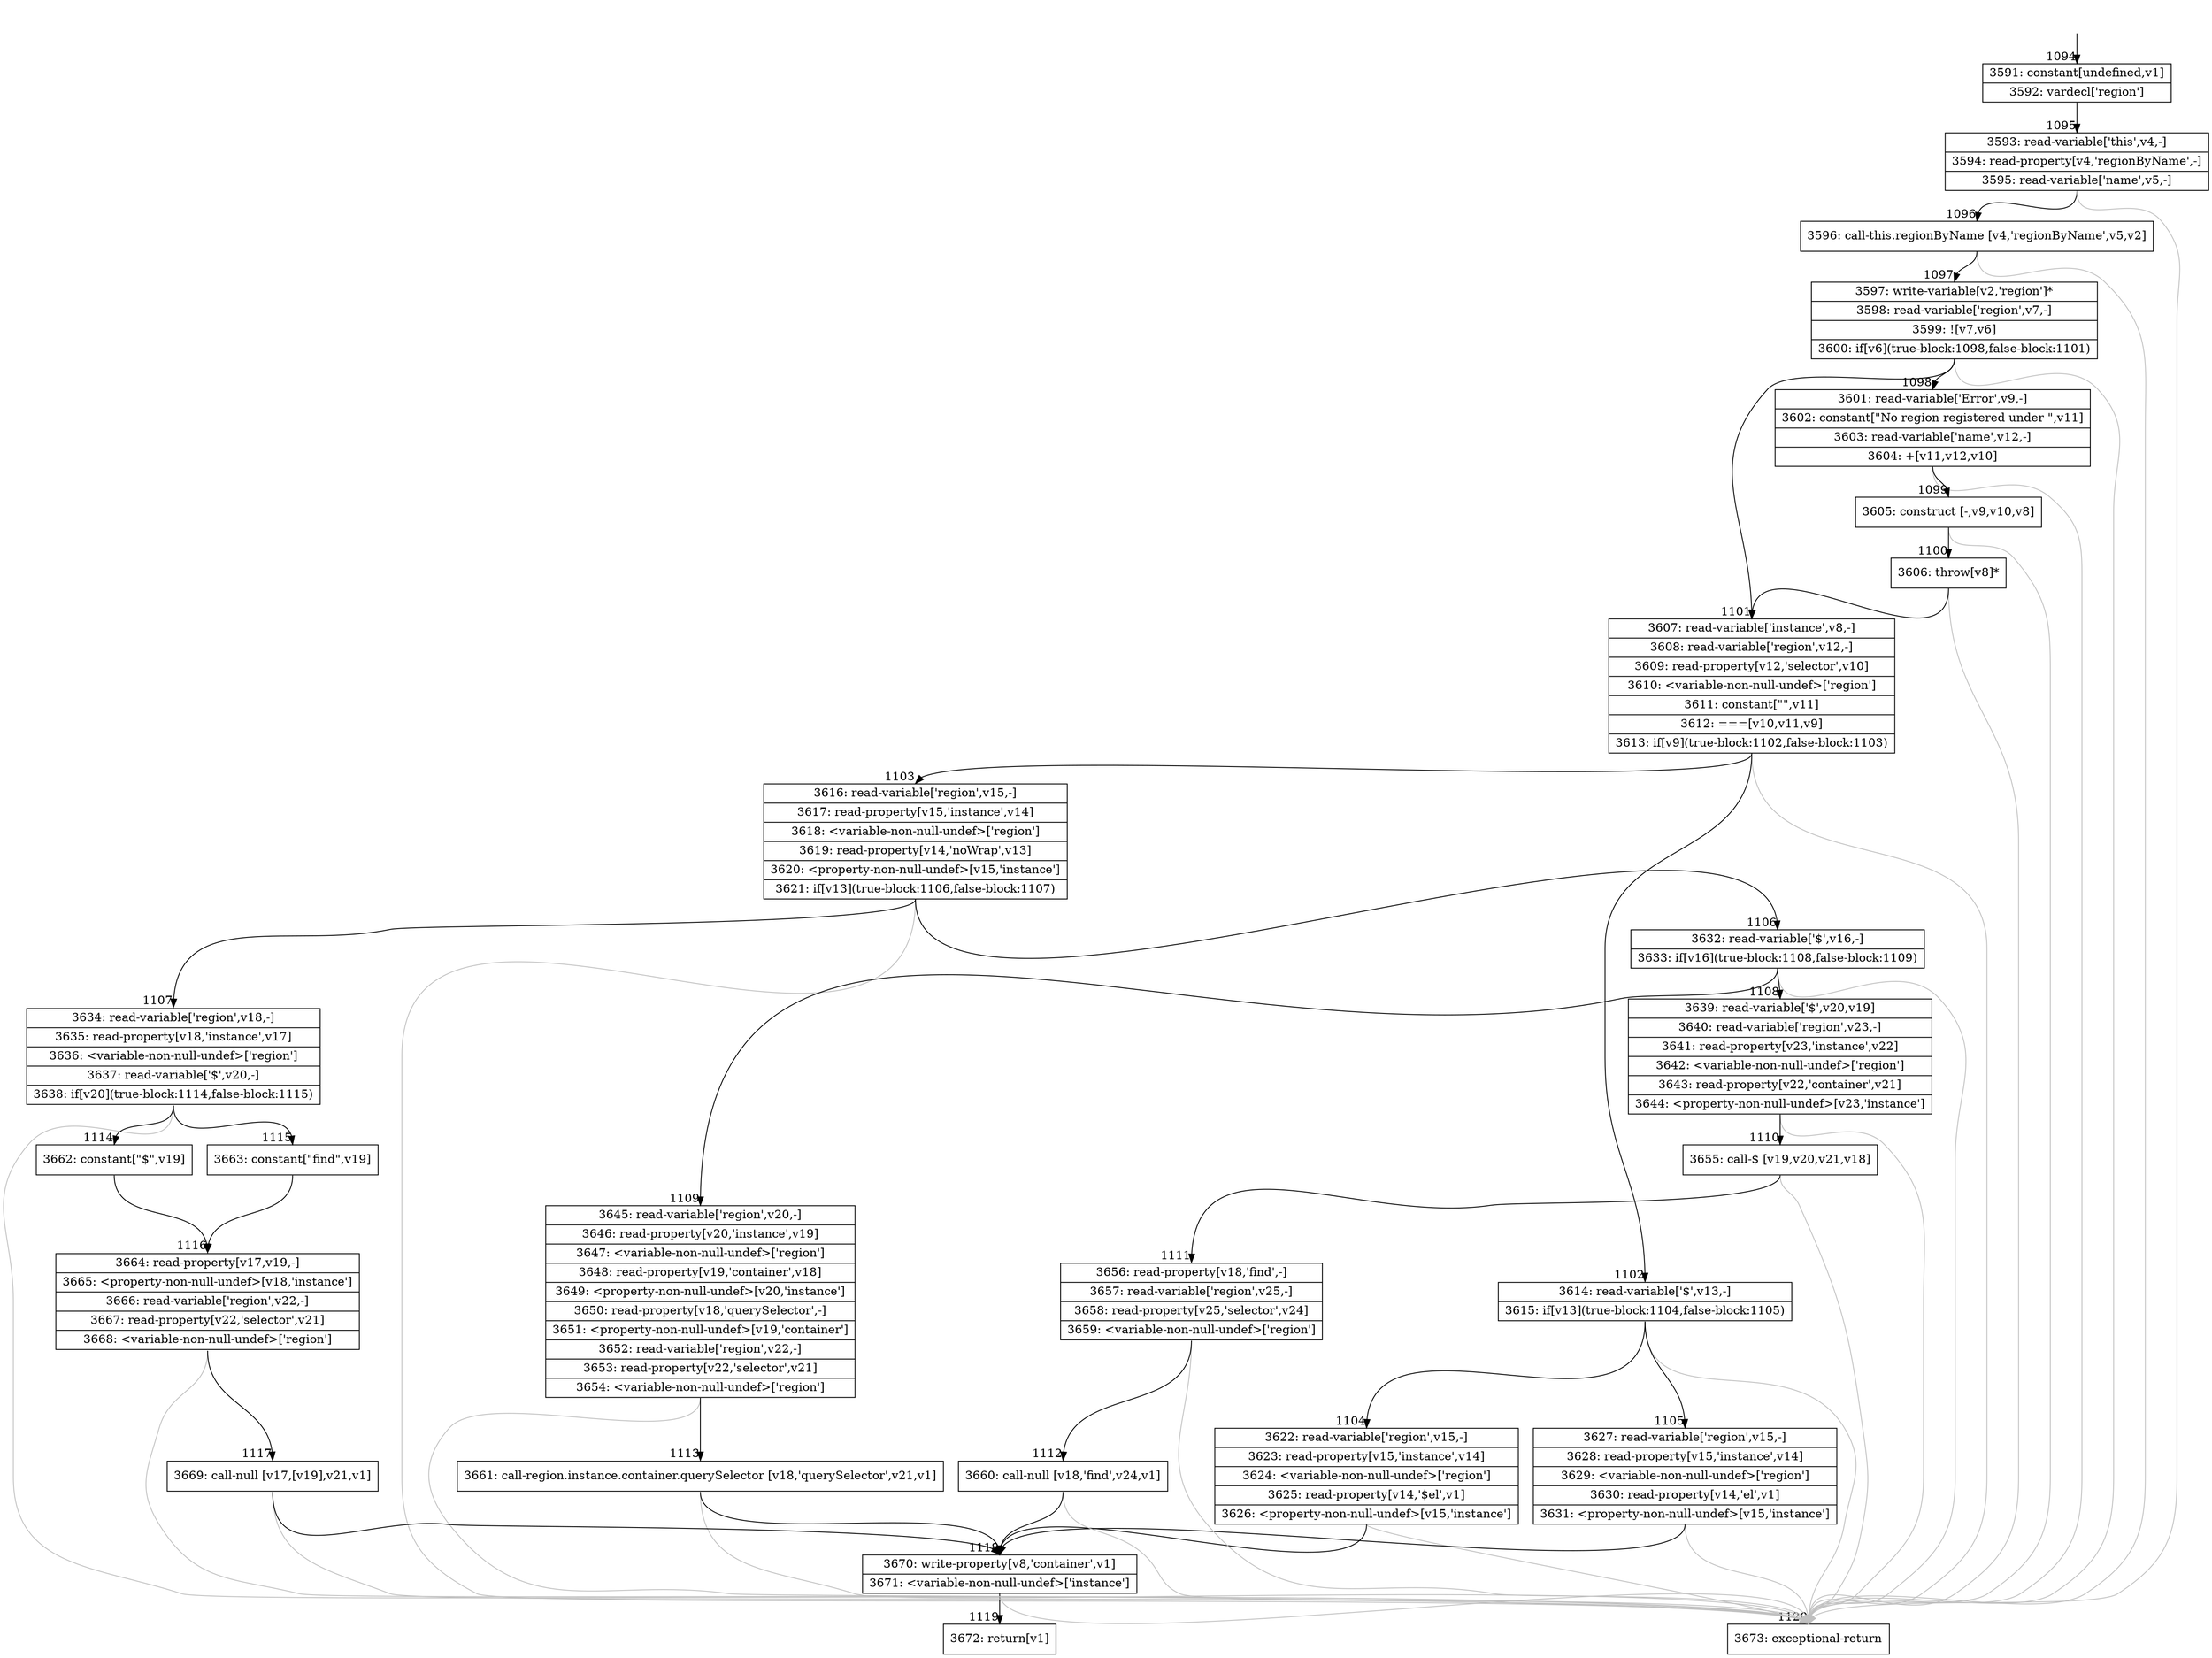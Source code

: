 digraph {
rankdir="TD"
BB_entry98[shape=none,label=""];
BB_entry98 -> BB1094 [tailport=s, headport=n, headlabel="    1094"]
BB1094 [shape=record label="{3591: constant[undefined,v1]|3592: vardecl['region']}" ] 
BB1094 -> BB1095 [tailport=s, headport=n, headlabel="      1095"]
BB1095 [shape=record label="{3593: read-variable['this',v4,-]|3594: read-property[v4,'regionByName',-]|3595: read-variable['name',v5,-]}" ] 
BB1095 -> BB1096 [tailport=s, headport=n, headlabel="      1096"]
BB1095 -> BB1120 [tailport=s, headport=n, color=gray, headlabel="      1120"]
BB1096 [shape=record label="{3596: call-this.regionByName [v4,'regionByName',v5,v2]}" ] 
BB1096 -> BB1097 [tailport=s, headport=n, headlabel="      1097"]
BB1096 -> BB1120 [tailport=s, headport=n, color=gray]
BB1097 [shape=record label="{3597: write-variable[v2,'region']*|3598: read-variable['region',v7,-]|3599: ![v7,v6]|3600: if[v6](true-block:1098,false-block:1101)}" ] 
BB1097 -> BB1098 [tailport=s, headport=n, headlabel="      1098"]
BB1097 -> BB1101 [tailport=s, headport=n, headlabel="      1101"]
BB1097 -> BB1120 [tailport=s, headport=n, color=gray]
BB1098 [shape=record label="{3601: read-variable['Error',v9,-]|3602: constant[\"No region registered under \",v11]|3603: read-variable['name',v12,-]|3604: +[v11,v12,v10]}" ] 
BB1098 -> BB1099 [tailport=s, headport=n, headlabel="      1099"]
BB1098 -> BB1120 [tailport=s, headport=n, color=gray]
BB1099 [shape=record label="{3605: construct [-,v9,v10,v8]}" ] 
BB1099 -> BB1100 [tailport=s, headport=n, headlabel="      1100"]
BB1099 -> BB1120 [tailport=s, headport=n, color=gray]
BB1100 [shape=record label="{3606: throw[v8]*}" ] 
BB1100 -> BB1101 [tailport=s, headport=n]
BB1100 -> BB1120 [tailport=s, headport=n, color=gray]
BB1101 [shape=record label="{3607: read-variable['instance',v8,-]|3608: read-variable['region',v12,-]|3609: read-property[v12,'selector',v10]|3610: \<variable-non-null-undef\>['region']|3611: constant[\"\",v11]|3612: ===[v10,v11,v9]|3613: if[v9](true-block:1102,false-block:1103)}" ] 
BB1101 -> BB1102 [tailport=s, headport=n, headlabel="      1102"]
BB1101 -> BB1103 [tailport=s, headport=n, headlabel="      1103"]
BB1101 -> BB1120 [tailport=s, headport=n, color=gray]
BB1102 [shape=record label="{3614: read-variable['$',v13,-]|3615: if[v13](true-block:1104,false-block:1105)}" ] 
BB1102 -> BB1104 [tailport=s, headport=n, headlabel="      1104"]
BB1102 -> BB1105 [tailport=s, headport=n, headlabel="      1105"]
BB1102 -> BB1120 [tailport=s, headport=n, color=gray]
BB1103 [shape=record label="{3616: read-variable['region',v15,-]|3617: read-property[v15,'instance',v14]|3618: \<variable-non-null-undef\>['region']|3619: read-property[v14,'noWrap',v13]|3620: \<property-non-null-undef\>[v15,'instance']|3621: if[v13](true-block:1106,false-block:1107)}" ] 
BB1103 -> BB1106 [tailport=s, headport=n, headlabel="      1106"]
BB1103 -> BB1107 [tailport=s, headport=n, headlabel="      1107"]
BB1103 -> BB1120 [tailport=s, headport=n, color=gray]
BB1104 [shape=record label="{3622: read-variable['region',v15,-]|3623: read-property[v15,'instance',v14]|3624: \<variable-non-null-undef\>['region']|3625: read-property[v14,'$el',v1]|3626: \<property-non-null-undef\>[v15,'instance']}" ] 
BB1104 -> BB1118 [tailport=s, headport=n, headlabel="      1118"]
BB1104 -> BB1120 [tailport=s, headport=n, color=gray]
BB1105 [shape=record label="{3627: read-variable['region',v15,-]|3628: read-property[v15,'instance',v14]|3629: \<variable-non-null-undef\>['region']|3630: read-property[v14,'el',v1]|3631: \<property-non-null-undef\>[v15,'instance']}" ] 
BB1105 -> BB1118 [tailport=s, headport=n]
BB1105 -> BB1120 [tailport=s, headport=n, color=gray]
BB1106 [shape=record label="{3632: read-variable['$',v16,-]|3633: if[v16](true-block:1108,false-block:1109)}" ] 
BB1106 -> BB1108 [tailport=s, headport=n, headlabel="      1108"]
BB1106 -> BB1109 [tailport=s, headport=n, headlabel="      1109"]
BB1106 -> BB1120 [tailport=s, headport=n, color=gray]
BB1107 [shape=record label="{3634: read-variable['region',v18,-]|3635: read-property[v18,'instance',v17]|3636: \<variable-non-null-undef\>['region']|3637: read-variable['$',v20,-]|3638: if[v20](true-block:1114,false-block:1115)}" ] 
BB1107 -> BB1114 [tailport=s, headport=n, headlabel="      1114"]
BB1107 -> BB1115 [tailport=s, headport=n, headlabel="      1115"]
BB1107 -> BB1120 [tailport=s, headport=n, color=gray]
BB1108 [shape=record label="{3639: read-variable['$',v20,v19]|3640: read-variable['region',v23,-]|3641: read-property[v23,'instance',v22]|3642: \<variable-non-null-undef\>['region']|3643: read-property[v22,'container',v21]|3644: \<property-non-null-undef\>[v23,'instance']}" ] 
BB1108 -> BB1110 [tailport=s, headport=n, headlabel="      1110"]
BB1108 -> BB1120 [tailport=s, headport=n, color=gray]
BB1109 [shape=record label="{3645: read-variable['region',v20,-]|3646: read-property[v20,'instance',v19]|3647: \<variable-non-null-undef\>['region']|3648: read-property[v19,'container',v18]|3649: \<property-non-null-undef\>[v20,'instance']|3650: read-property[v18,'querySelector',-]|3651: \<property-non-null-undef\>[v19,'container']|3652: read-variable['region',v22,-]|3653: read-property[v22,'selector',v21]|3654: \<variable-non-null-undef\>['region']}" ] 
BB1109 -> BB1113 [tailport=s, headport=n, headlabel="      1113"]
BB1109 -> BB1120 [tailport=s, headport=n, color=gray]
BB1110 [shape=record label="{3655: call-$ [v19,v20,v21,v18]}" ] 
BB1110 -> BB1111 [tailport=s, headport=n, headlabel="      1111"]
BB1110 -> BB1120 [tailport=s, headport=n, color=gray]
BB1111 [shape=record label="{3656: read-property[v18,'find',-]|3657: read-variable['region',v25,-]|3658: read-property[v25,'selector',v24]|3659: \<variable-non-null-undef\>['region']}" ] 
BB1111 -> BB1112 [tailport=s, headport=n, headlabel="      1112"]
BB1111 -> BB1120 [tailport=s, headport=n, color=gray]
BB1112 [shape=record label="{3660: call-null [v18,'find',v24,v1]}" ] 
BB1112 -> BB1118 [tailport=s, headport=n]
BB1112 -> BB1120 [tailport=s, headport=n, color=gray]
BB1113 [shape=record label="{3661: call-region.instance.container.querySelector [v18,'querySelector',v21,v1]}" ] 
BB1113 -> BB1118 [tailport=s, headport=n]
BB1113 -> BB1120 [tailport=s, headport=n, color=gray]
BB1114 [shape=record label="{3662: constant[\"$\",v19]}" ] 
BB1114 -> BB1116 [tailport=s, headport=n, headlabel="      1116"]
BB1115 [shape=record label="{3663: constant[\"find\",v19]}" ] 
BB1115 -> BB1116 [tailport=s, headport=n]
BB1116 [shape=record label="{3664: read-property[v17,v19,-]|3665: \<property-non-null-undef\>[v18,'instance']|3666: read-variable['region',v22,-]|3667: read-property[v22,'selector',v21]|3668: \<variable-non-null-undef\>['region']}" ] 
BB1116 -> BB1117 [tailport=s, headport=n, headlabel="      1117"]
BB1116 -> BB1120 [tailport=s, headport=n, color=gray]
BB1117 [shape=record label="{3669: call-null [v17,[v19],v21,v1]}" ] 
BB1117 -> BB1118 [tailport=s, headport=n]
BB1117 -> BB1120 [tailport=s, headport=n, color=gray]
BB1118 [shape=record label="{3670: write-property[v8,'container',v1]|3671: \<variable-non-null-undef\>['instance']}" ] 
BB1118 -> BB1119 [tailport=s, headport=n, headlabel="      1119"]
BB1118 -> BB1120 [tailport=s, headport=n, color=gray]
BB1119 [shape=record label="{3672: return[v1]}" ] 
BB1120 [shape=record label="{3673: exceptional-return}" ] 
//#$~ 1031
}
